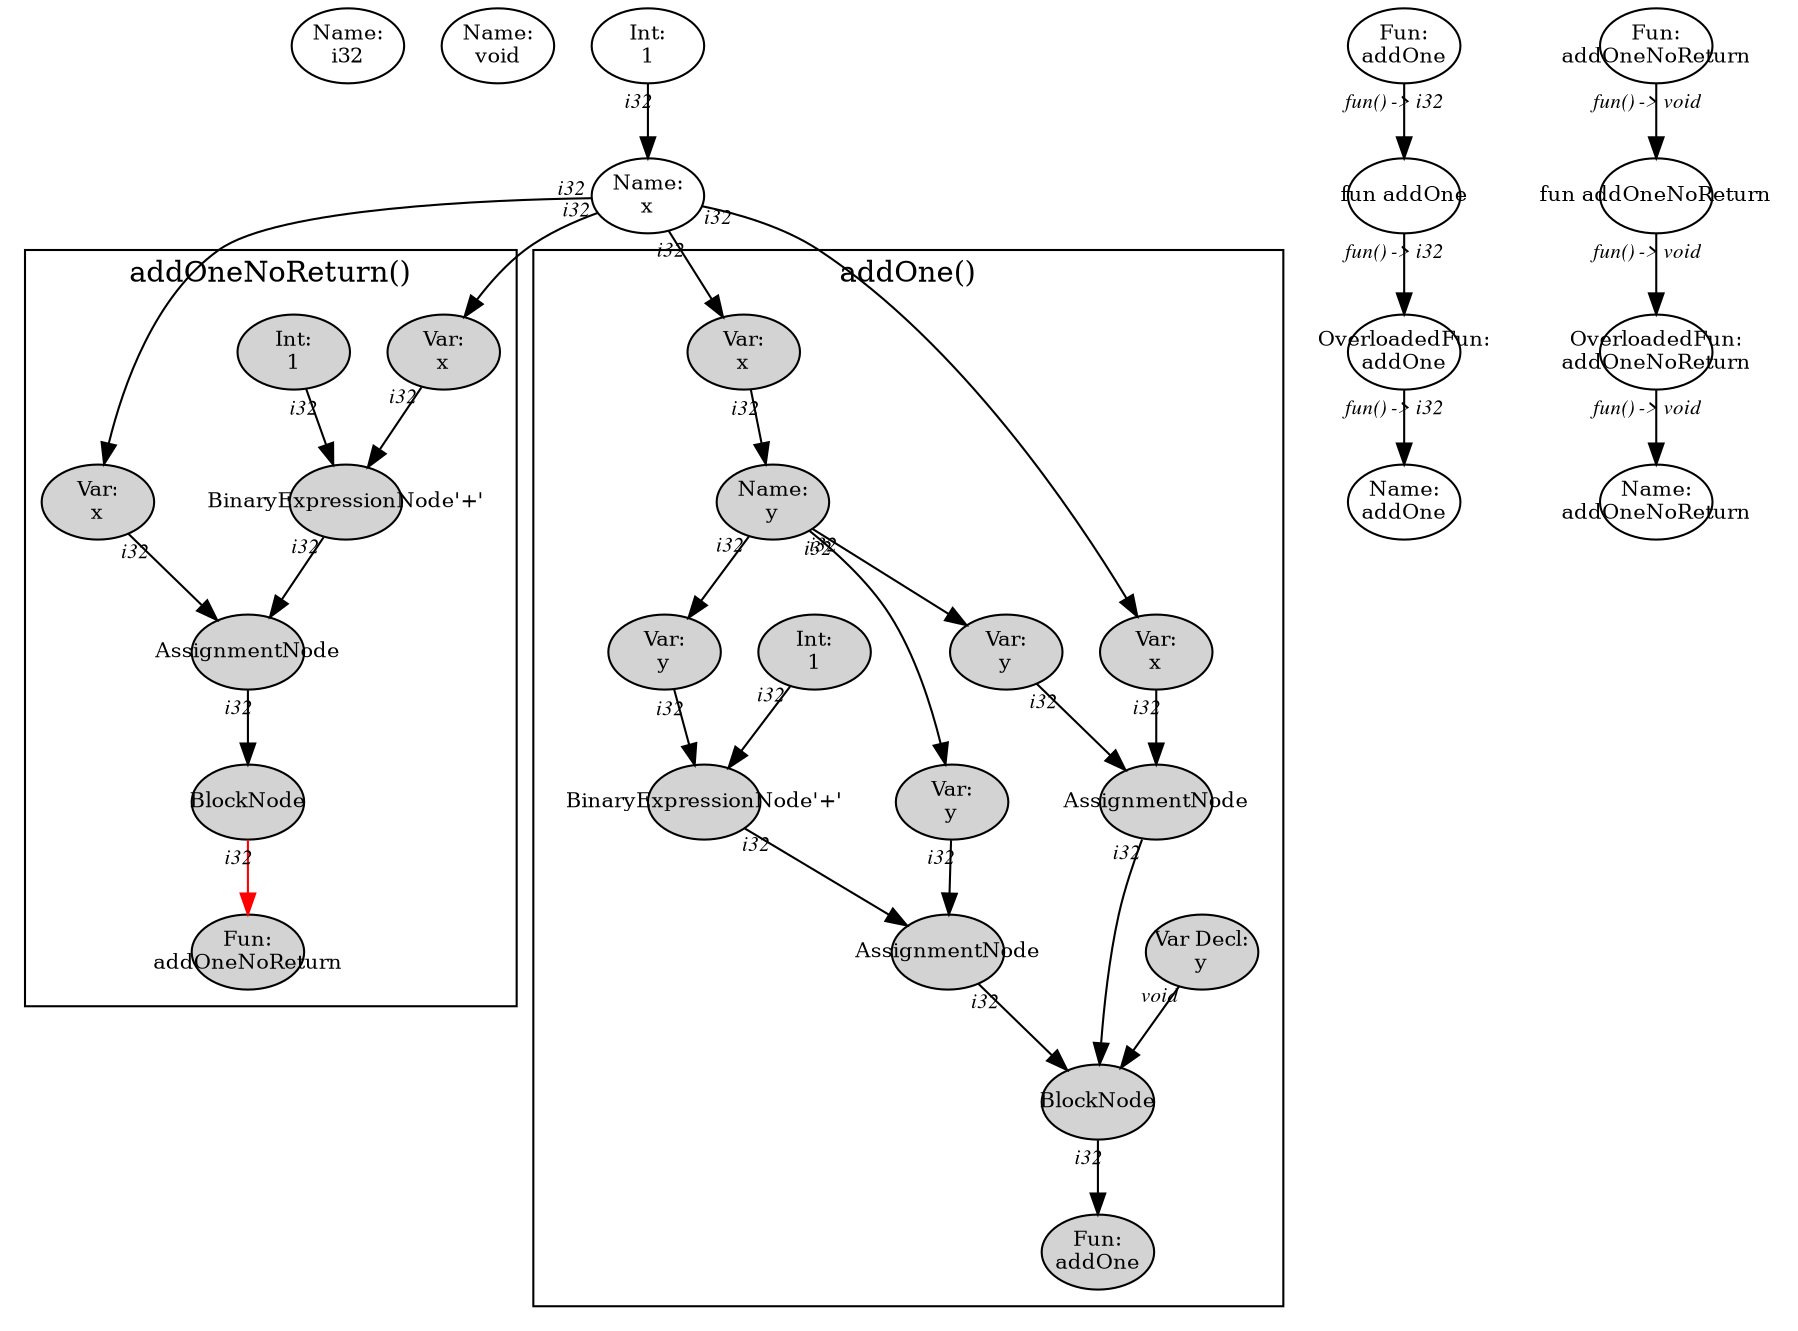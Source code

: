 digraph Document {
  node [fixedsize=shape fontsize=10]
  1 [label="Name:\ni32"];
  2 [label="Name:\nvoid"];
  3 [label="Name:\nx"];
  4 [label="Int:\n1"];
  5 [label="OverloadedFun:\naddOne"];
  6 [label="fun addOne"];
  7 [label="Fun:\naddOne"];
  8 [label="Name:\naddOne"];
  9 [label="OverloadedFun:\naddOneNoReturn"];
  10 [label="fun addOneNoReturn"];
  11 [label="Fun:\naddOneNoReturn"];
  12 [label="Name:\naddOneNoReturn"];
  subgraph cluster0 {
    node [style=filled];
    13 [label="BlockNode"];
    14 [label="AssignmentNode"];
    15 [label="Var:\nx"];
    16 [label="BinaryExpressionNode'+'"];
    17 [label="Var:\nx"];
    18 [label="Int:\n1"];
    19 [label="Fun:\naddOneNoReturn"];
    13 -> 19[taillabel="i32" labeldistance="1" fontname="times  italic" fontsize = 10 color="red" ];
    14 -> 13[taillabel="i32" labeldistance="1" fontname="times  italic" fontsize = 10  ];
    15 -> 14[taillabel="i32" labeldistance="1" fontname="times  italic" fontsize = 10  ];
    16 -> 14[taillabel="i32" labeldistance="1" fontname="times  italic" fontsize = 10  ];
    17 -> 16[taillabel="i32" labeldistance="1" fontname="times  italic" fontsize = 10  ];
    18 -> 16[taillabel="i32" labeldistance="1" fontname="times  italic" fontsize = 10  ];
  label = "addOneNoReturn()";
}
  subgraph cluster1 {
    node [style=filled];
    20 [label="BlockNode"];
    21 [label="Var Decl:\ny"];
    22 [label="Name:\ny"];
    23 [label="Var:\nx"];
    24 [label="AssignmentNode"];
    25 [label="Var:\ny"];
    26 [label="BinaryExpressionNode'+'"];
    27 [label="Var:\ny"];
    28 [label="Int:\n1"];
    29 [label="AssignmentNode"];
    30 [label="Var:\nx"];
    31 [label="Var:\ny"];
    32 [label="Fun:\naddOne"];
    20 -> 32[taillabel="i32" labeldistance="1" fontname="times  italic" fontsize = 10  ];
    21 -> 20[taillabel="void" labeldistance="1" fontname="times  italic" fontsize = 10  ];
    22 -> 25[taillabel="i32" labeldistance="1" fontname="times  italic" fontsize = 10  ];
    22 -> 27[taillabel="i32" labeldistance="1" fontname="times  italic" fontsize = 10  ];
    22 -> 31[taillabel="i32" labeldistance="1" fontname="times  italic" fontsize = 10  ];
    23 -> 22[taillabel="i32" labeldistance="1" fontname="times  italic" fontsize = 10  ];
    24 -> 20[taillabel="i32" labeldistance="1" fontname="times  italic" fontsize = 10  ];
    25 -> 24[taillabel="i32" labeldistance="1" fontname="times  italic" fontsize = 10  ];
    26 -> 24[taillabel="i32" labeldistance="1" fontname="times  italic" fontsize = 10  ];
    27 -> 26[taillabel="i32" labeldistance="1" fontname="times  italic" fontsize = 10  ];
    28 -> 26[taillabel="i32" labeldistance="1" fontname="times  italic" fontsize = 10  ];
    29 -> 20[taillabel="i32" labeldistance="1" fontname="times  italic" fontsize = 10  ];
    30 -> 29[taillabel="i32" labeldistance="1" fontname="times  italic" fontsize = 10  ];
    31 -> 29[taillabel="i32" labeldistance="1" fontname="times  italic" fontsize = 10  ];
  label = "addOne()";
}
  3 -> 15[taillabel="i32" labeldistance="1" fontname="times  italic" fontsize = 10  ];
  3 -> 17[taillabel="i32" labeldistance="1" fontname="times  italic" fontsize = 10  ];
  3 -> 23[taillabel="i32" labeldistance="1" fontname="times  italic" fontsize = 10  ];
  3 -> 30[taillabel="i32" labeldistance="1" fontname="times  italic" fontsize = 10  ];
  4 -> 3[taillabel="i32" labeldistance="1" fontname="times  italic" fontsize = 10  ];
  5 -> 8[taillabel="fun() -> i32" labeldistance="1" fontname="times  italic" fontsize = 10  ];
  6 -> 5[taillabel="fun() -> i32" labeldistance="1" fontname="times  italic" fontsize = 10  ];
  7 -> 6[taillabel="fun() -> i32" labeldistance="1" fontname="times  italic" fontsize = 10  ];
  9 -> 12[taillabel="fun() -> void" labeldistance="1" fontname="times  italic" fontsize = 10  ];
  10 -> 9[taillabel="fun() -> void" labeldistance="1" fontname="times  italic" fontsize = 10  ];
  11 -> 10[taillabel="fun() -> void" labeldistance="1" fontname="times  italic" fontsize = 10  ];
  label="";
}
